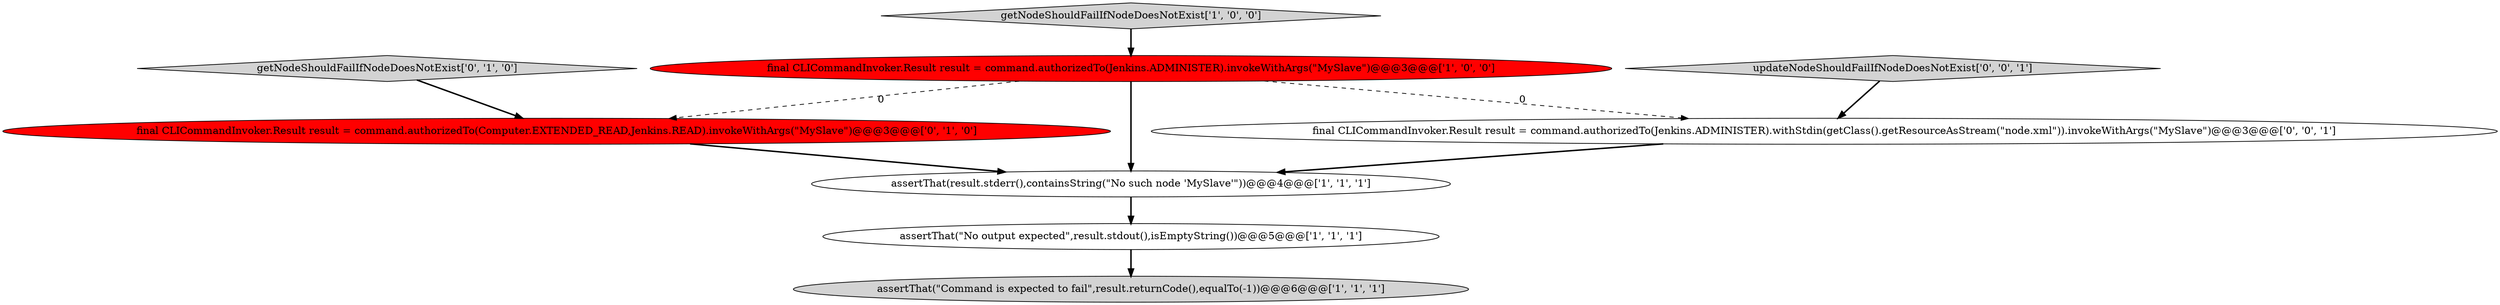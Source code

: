 digraph {
5 [style = filled, label = "getNodeShouldFailIfNodeDoesNotExist['0', '1', '0']", fillcolor = lightgray, shape = diamond image = "AAA0AAABBB2BBB"];
6 [style = filled, label = "final CLICommandInvoker.Result result = command.authorizedTo(Computer.EXTENDED_READ,Jenkins.READ).invokeWithArgs(\"MySlave\")@@@3@@@['0', '1', '0']", fillcolor = red, shape = ellipse image = "AAA1AAABBB2BBB"];
8 [style = filled, label = "updateNodeShouldFailIfNodeDoesNotExist['0', '0', '1']", fillcolor = lightgray, shape = diamond image = "AAA0AAABBB3BBB"];
4 [style = filled, label = "assertThat(result.stderr(),containsString(\"No such node 'MySlave'\"))@@@4@@@['1', '1', '1']", fillcolor = white, shape = ellipse image = "AAA0AAABBB1BBB"];
7 [style = filled, label = "final CLICommandInvoker.Result result = command.authorizedTo(Jenkins.ADMINISTER).withStdin(getClass().getResourceAsStream(\"node.xml\")).invokeWithArgs(\"MySlave\")@@@3@@@['0', '0', '1']", fillcolor = white, shape = ellipse image = "AAA0AAABBB3BBB"];
0 [style = filled, label = "assertThat(\"Command is expected to fail\",result.returnCode(),equalTo(-1))@@@6@@@['1', '1', '1']", fillcolor = lightgray, shape = ellipse image = "AAA0AAABBB1BBB"];
2 [style = filled, label = "final CLICommandInvoker.Result result = command.authorizedTo(Jenkins.ADMINISTER).invokeWithArgs(\"MySlave\")@@@3@@@['1', '0', '0']", fillcolor = red, shape = ellipse image = "AAA1AAABBB1BBB"];
1 [style = filled, label = "getNodeShouldFailIfNodeDoesNotExist['1', '0', '0']", fillcolor = lightgray, shape = diamond image = "AAA0AAABBB1BBB"];
3 [style = filled, label = "assertThat(\"No output expected\",result.stdout(),isEmptyString())@@@5@@@['1', '1', '1']", fillcolor = white, shape = ellipse image = "AAA0AAABBB1BBB"];
6->4 [style = bold, label=""];
4->3 [style = bold, label=""];
1->2 [style = bold, label=""];
7->4 [style = bold, label=""];
5->6 [style = bold, label=""];
2->7 [style = dashed, label="0"];
2->4 [style = bold, label=""];
3->0 [style = bold, label=""];
8->7 [style = bold, label=""];
2->6 [style = dashed, label="0"];
}
